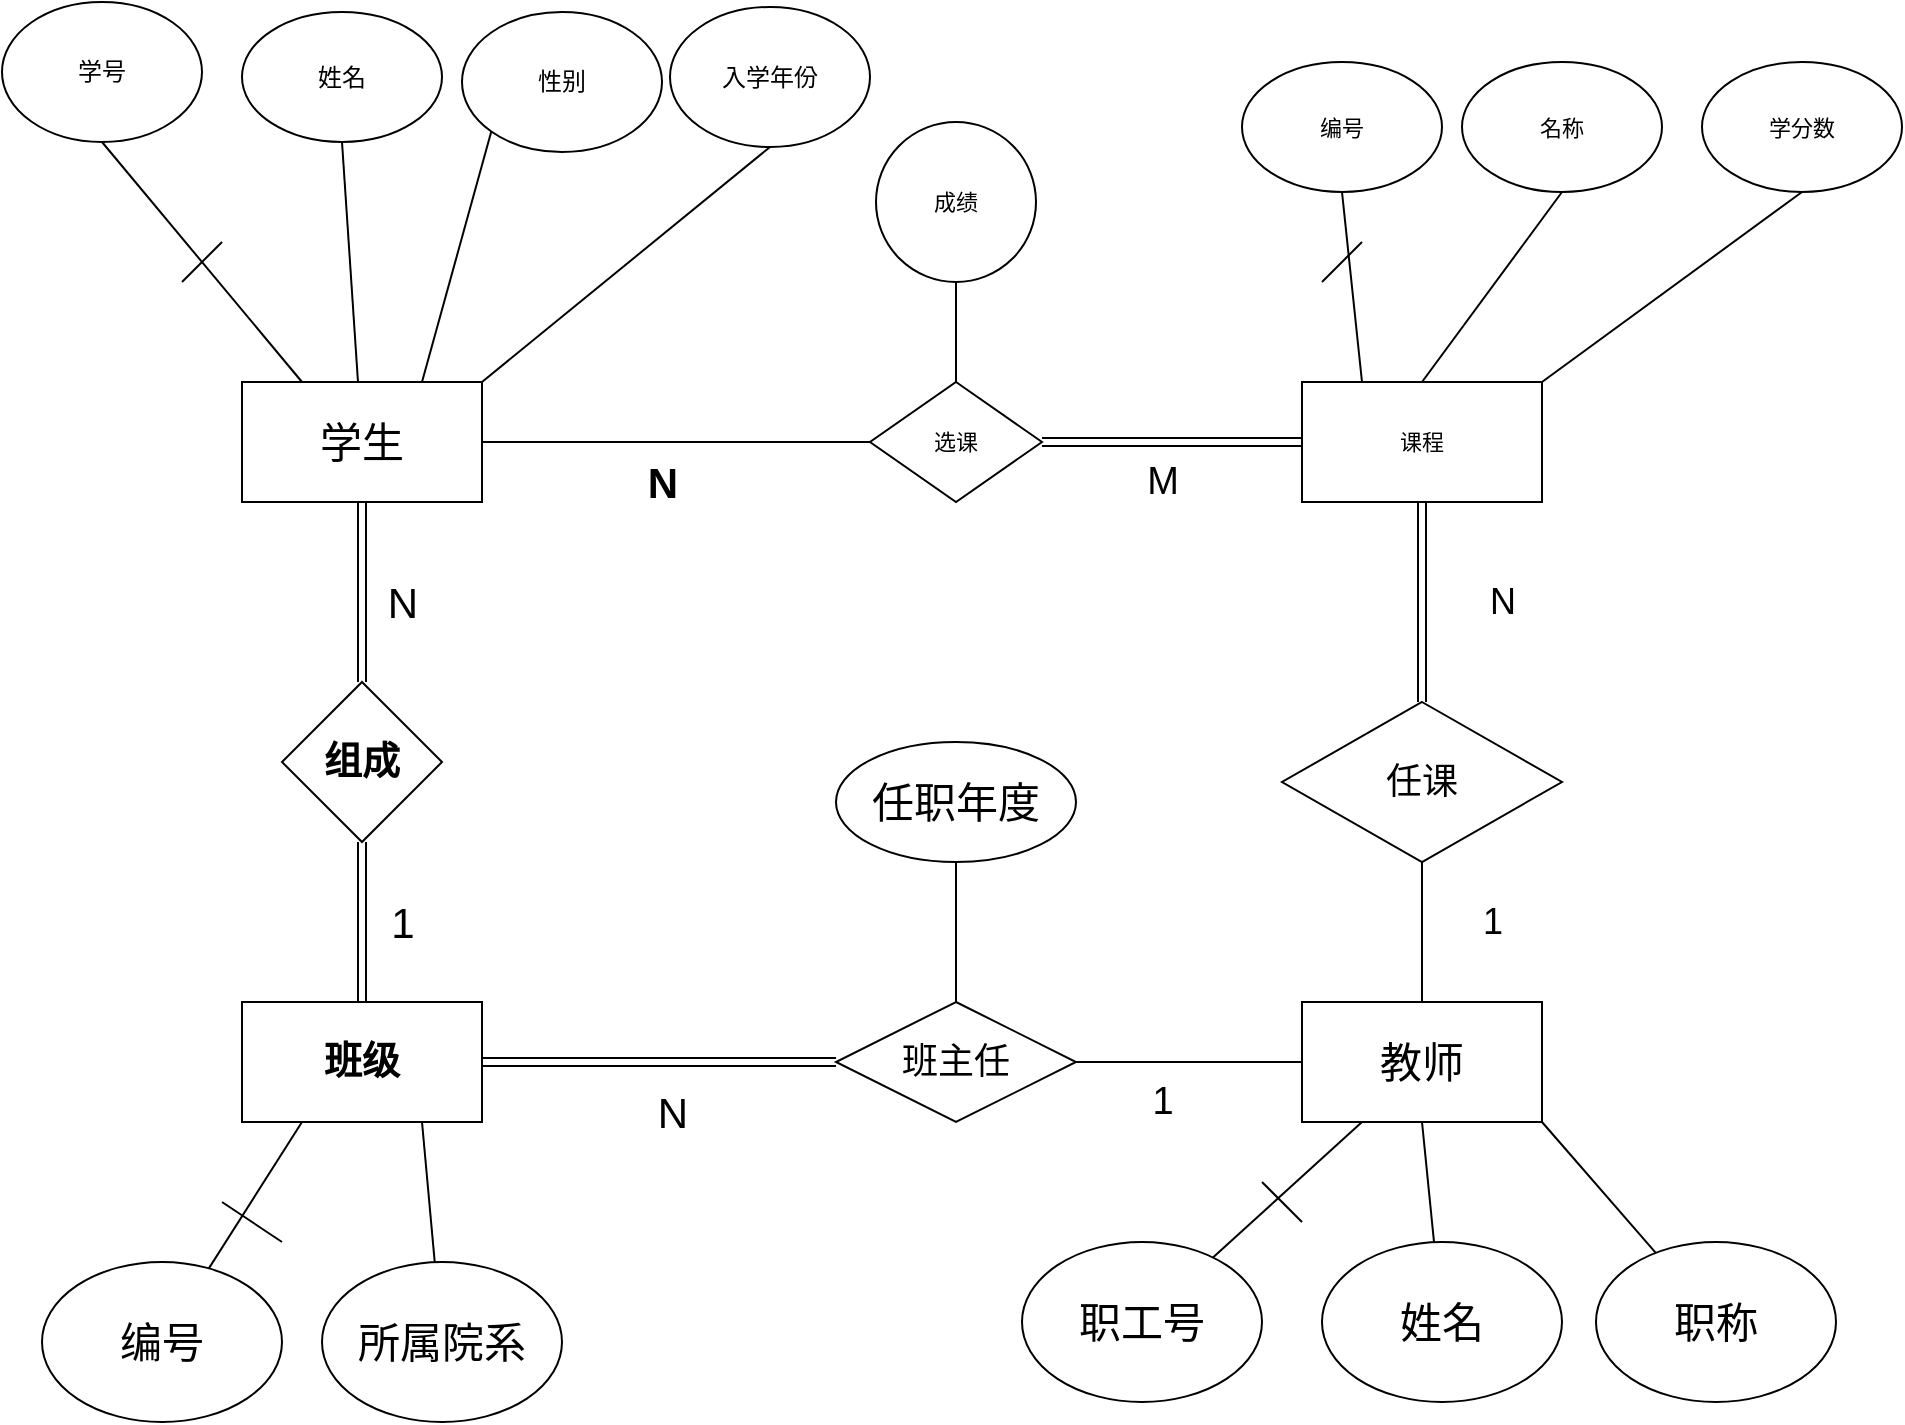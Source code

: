 <mxfile version="20.0.0" type="github">
  <diagram id="Hh9E2Ho-p59nvDQq68b-" name="第 1 页">
    <mxGraphModel dx="1430" dy="652" grid="1" gridSize="10" guides="1" tooltips="1" connect="1" arrows="1" fold="1" page="0" pageScale="1" pageWidth="827" pageHeight="1169" math="0" shadow="0">
      <root>
        <mxCell id="0" />
        <mxCell id="1" parent="0" />
        <mxCell id="9VxjwZfj7DVCWl_01uJX-1" style="rounded=0;orthogonalLoop=1;jettySize=auto;html=1;exitX=0.5;exitY=1;exitDx=0;exitDy=0;entryX=0.25;entryY=0;entryDx=0;entryDy=0;endArrow=none;endFill=0;" edge="1" parent="1" source="9VxjwZfj7DVCWl_01uJX-2" target="9VxjwZfj7DVCWl_01uJX-10">
          <mxGeometry relative="1" as="geometry" />
        </mxCell>
        <mxCell id="9VxjwZfj7DVCWl_01uJX-2" value="学号" style="ellipse;whiteSpace=wrap;html=1;" vertex="1" parent="1">
          <mxGeometry x="30" y="30" width="100" height="70" as="geometry" />
        </mxCell>
        <mxCell id="9VxjwZfj7DVCWl_01uJX-3" style="edgeStyle=none;rounded=0;orthogonalLoop=1;jettySize=auto;html=1;exitX=0.5;exitY=1;exitDx=0;exitDy=0;endArrow=none;endFill=0;" edge="1" parent="1" source="9VxjwZfj7DVCWl_01uJX-4" target="9VxjwZfj7DVCWl_01uJX-10">
          <mxGeometry relative="1" as="geometry" />
        </mxCell>
        <mxCell id="9VxjwZfj7DVCWl_01uJX-4" value="姓名" style="ellipse;whiteSpace=wrap;html=1;" vertex="1" parent="1">
          <mxGeometry x="150" y="35" width="100" height="65" as="geometry" />
        </mxCell>
        <mxCell id="9VxjwZfj7DVCWl_01uJX-5" style="edgeStyle=none;shape=connector;rounded=0;orthogonalLoop=1;jettySize=auto;html=1;exitX=0.5;exitY=1;exitDx=0;exitDy=0;entryX=1;entryY=0;entryDx=0;entryDy=0;labelBackgroundColor=default;fontFamily=Helvetica;fontSize=11;fontColor=default;endArrow=none;endFill=0;strokeColor=default;" edge="1" parent="1" source="9VxjwZfj7DVCWl_01uJX-6" target="9VxjwZfj7DVCWl_01uJX-10">
          <mxGeometry relative="1" as="geometry" />
        </mxCell>
        <mxCell id="9VxjwZfj7DVCWl_01uJX-6" value="入学年份" style="ellipse;whiteSpace=wrap;html=1;" vertex="1" parent="1">
          <mxGeometry x="364" y="32.5" width="100" height="70" as="geometry" />
        </mxCell>
        <mxCell id="9VxjwZfj7DVCWl_01uJX-7" style="edgeStyle=none;shape=connector;rounded=0;orthogonalLoop=1;jettySize=auto;html=1;exitX=0;exitY=1;exitDx=0;exitDy=0;entryX=0.75;entryY=0;entryDx=0;entryDy=0;labelBackgroundColor=default;fontFamily=Helvetica;fontSize=11;fontColor=default;endArrow=none;endFill=0;strokeColor=default;" edge="1" parent="1" source="9VxjwZfj7DVCWl_01uJX-8" target="9VxjwZfj7DVCWl_01uJX-10">
          <mxGeometry relative="1" as="geometry" />
        </mxCell>
        <mxCell id="9VxjwZfj7DVCWl_01uJX-8" value="性别" style="ellipse;whiteSpace=wrap;html=1;" vertex="1" parent="1">
          <mxGeometry x="260" y="35" width="100" height="70" as="geometry" />
        </mxCell>
        <mxCell id="9VxjwZfj7DVCWl_01uJX-9" style="edgeStyle=none;shape=connector;rounded=0;orthogonalLoop=1;jettySize=auto;html=1;entryX=0;entryY=0.5;entryDx=0;entryDy=0;labelBackgroundColor=default;fontFamily=Helvetica;fontSize=11;fontColor=default;endArrow=none;endFill=0;strokeColor=default;" edge="1" parent="1" source="9VxjwZfj7DVCWl_01uJX-10" target="9VxjwZfj7DVCWl_01uJX-13">
          <mxGeometry relative="1" as="geometry" />
        </mxCell>
        <mxCell id="9VxjwZfj7DVCWl_01uJX-10" value="&lt;font style=&quot;font-size: 21px;&quot;&gt;学生&lt;/font&gt;" style="rounded=0;whiteSpace=wrap;html=1;" vertex="1" parent="1">
          <mxGeometry x="150" y="220" width="120" height="60" as="geometry" />
        </mxCell>
        <mxCell id="9VxjwZfj7DVCWl_01uJX-11" value="" style="endArrow=none;html=1;rounded=0;labelBackgroundColor=default;fontFamily=Helvetica;fontSize=11;fontColor=default;strokeColor=default;shape=connector;" edge="1" parent="1">
          <mxGeometry width="50" height="50" relative="1" as="geometry">
            <mxPoint x="120" y="170" as="sourcePoint" />
            <mxPoint x="140" y="150" as="targetPoint" />
          </mxGeometry>
        </mxCell>
        <mxCell id="9VxjwZfj7DVCWl_01uJX-12" style="edgeStyle=none;shape=link;rounded=0;orthogonalLoop=1;jettySize=auto;html=1;exitX=1;exitY=0.5;exitDx=0;exitDy=0;labelBackgroundColor=default;fontFamily=Helvetica;fontSize=11;fontColor=default;endArrow=none;endFill=0;strokeColor=default;" edge="1" parent="1" source="9VxjwZfj7DVCWl_01uJX-13" target="9VxjwZfj7DVCWl_01uJX-15">
          <mxGeometry relative="1" as="geometry" />
        </mxCell>
        <mxCell id="9VxjwZfj7DVCWl_01uJX-13" value="选课" style="rhombus;whiteSpace=wrap;html=1;fontFamily=Helvetica;fontSize=11;fontColor=default;" vertex="1" parent="1">
          <mxGeometry x="464" y="220" width="86" height="60" as="geometry" />
        </mxCell>
        <mxCell id="9VxjwZfj7DVCWl_01uJX-14" value="N" style="text;html=1;align=center;verticalAlign=middle;resizable=0;points=[];autosize=1;strokeColor=none;fillColor=none;fontSize=21;fontFamily=Helvetica;fontColor=default;fontStyle=1" vertex="1" parent="1">
          <mxGeometry x="345" y="255" width="30" height="30" as="geometry" />
        </mxCell>
        <mxCell id="9VxjwZfj7DVCWl_01uJX-15" value="课程" style="rounded=0;whiteSpace=wrap;html=1;fontFamily=Helvetica;fontSize=11;fontColor=default;" vertex="1" parent="1">
          <mxGeometry x="680" y="220" width="120" height="60" as="geometry" />
        </mxCell>
        <mxCell id="9VxjwZfj7DVCWl_01uJX-16" value="M" style="text;html=1;align=center;verticalAlign=middle;resizable=0;points=[];autosize=1;strokeColor=none;fillColor=none;fontSize=19;fontFamily=Helvetica;fontColor=default;" vertex="1" parent="1">
          <mxGeometry x="595" y="255" width="30" height="30" as="geometry" />
        </mxCell>
        <mxCell id="9VxjwZfj7DVCWl_01uJX-17" style="edgeStyle=none;shape=connector;rounded=0;orthogonalLoop=1;jettySize=auto;html=1;exitX=0.5;exitY=1;exitDx=0;exitDy=0;entryX=0.25;entryY=0;entryDx=0;entryDy=0;labelBackgroundColor=default;fontFamily=Helvetica;fontSize=11;fontColor=default;endArrow=none;endFill=0;strokeColor=default;" edge="1" parent="1" source="9VxjwZfj7DVCWl_01uJX-18" target="9VxjwZfj7DVCWl_01uJX-15">
          <mxGeometry relative="1" as="geometry" />
        </mxCell>
        <mxCell id="9VxjwZfj7DVCWl_01uJX-18" value="编号" style="ellipse;whiteSpace=wrap;html=1;fontFamily=Helvetica;fontSize=11;fontColor=default;" vertex="1" parent="1">
          <mxGeometry x="650" y="60" width="100" height="65" as="geometry" />
        </mxCell>
        <mxCell id="9VxjwZfj7DVCWl_01uJX-19" style="edgeStyle=none;shape=connector;rounded=0;orthogonalLoop=1;jettySize=auto;html=1;exitX=0.5;exitY=1;exitDx=0;exitDy=0;entryX=0.5;entryY=0;entryDx=0;entryDy=0;labelBackgroundColor=default;fontFamily=Helvetica;fontSize=11;fontColor=default;endArrow=none;endFill=0;strokeColor=default;" edge="1" parent="1" source="9VxjwZfj7DVCWl_01uJX-20" target="9VxjwZfj7DVCWl_01uJX-15">
          <mxGeometry relative="1" as="geometry" />
        </mxCell>
        <mxCell id="9VxjwZfj7DVCWl_01uJX-20" value="名称" style="ellipse;whiteSpace=wrap;html=1;fontFamily=Helvetica;fontSize=11;fontColor=default;" vertex="1" parent="1">
          <mxGeometry x="760" y="60" width="100" height="65" as="geometry" />
        </mxCell>
        <mxCell id="9VxjwZfj7DVCWl_01uJX-21" style="edgeStyle=none;shape=connector;rounded=0;orthogonalLoop=1;jettySize=auto;html=1;exitX=0.5;exitY=1;exitDx=0;exitDy=0;entryX=1;entryY=0;entryDx=0;entryDy=0;labelBackgroundColor=default;fontFamily=Helvetica;fontSize=11;fontColor=default;endArrow=none;endFill=0;strokeColor=default;" edge="1" parent="1" source="9VxjwZfj7DVCWl_01uJX-22" target="9VxjwZfj7DVCWl_01uJX-15">
          <mxGeometry relative="1" as="geometry" />
        </mxCell>
        <mxCell id="9VxjwZfj7DVCWl_01uJX-22" value="学分数" style="ellipse;whiteSpace=wrap;html=1;fontFamily=Helvetica;fontSize=11;fontColor=default;" vertex="1" parent="1">
          <mxGeometry x="880" y="60" width="100" height="65" as="geometry" />
        </mxCell>
        <mxCell id="9VxjwZfj7DVCWl_01uJX-23" value="" style="endArrow=none;html=1;rounded=0;labelBackgroundColor=default;fontFamily=Helvetica;fontSize=11;fontColor=default;strokeColor=default;shape=connector;" edge="1" parent="1">
          <mxGeometry width="50" height="50" relative="1" as="geometry">
            <mxPoint x="690" y="170" as="sourcePoint" />
            <mxPoint x="710" y="150" as="targetPoint" />
          </mxGeometry>
        </mxCell>
        <mxCell id="9VxjwZfj7DVCWl_01uJX-24" value="" style="edgeStyle=none;shape=connector;rounded=0;orthogonalLoop=1;jettySize=auto;html=1;labelBackgroundColor=default;fontFamily=Helvetica;fontSize=11;fontColor=default;endArrow=none;endFill=0;strokeColor=default;" edge="1" parent="1" source="9VxjwZfj7DVCWl_01uJX-25" target="9VxjwZfj7DVCWl_01uJX-13">
          <mxGeometry relative="1" as="geometry" />
        </mxCell>
        <mxCell id="9VxjwZfj7DVCWl_01uJX-25" value="成绩" style="ellipse;whiteSpace=wrap;html=1;aspect=fixed;fontFamily=Helvetica;fontSize=11;fontColor=default;" vertex="1" parent="1">
          <mxGeometry x="467" y="90" width="80" height="80" as="geometry" />
        </mxCell>
        <mxCell id="9VxjwZfj7DVCWl_01uJX-26" value="" style="edgeStyle=none;shape=link;rounded=0;orthogonalLoop=1;jettySize=auto;html=1;labelBackgroundColor=default;fontFamily=Helvetica;fontSize=11;fontColor=default;endArrow=none;endFill=0;strokeColor=default;" edge="1" parent="1" source="9VxjwZfj7DVCWl_01uJX-28" target="9VxjwZfj7DVCWl_01uJX-10">
          <mxGeometry relative="1" as="geometry" />
        </mxCell>
        <mxCell id="9VxjwZfj7DVCWl_01uJX-27" value="" style="edgeStyle=none;shape=link;rounded=0;orthogonalLoop=1;jettySize=auto;html=1;labelBackgroundColor=default;fontFamily=Helvetica;fontSize=11;fontColor=default;endArrow=none;endFill=0;strokeColor=default;" edge="1" parent="1" source="9VxjwZfj7DVCWl_01uJX-28" target="9VxjwZfj7DVCWl_01uJX-32">
          <mxGeometry relative="1" as="geometry" />
        </mxCell>
        <mxCell id="9VxjwZfj7DVCWl_01uJX-28" value="&lt;b&gt;&lt;font style=&quot;font-size: 19px;&quot;&gt;组成&lt;/font&gt;&lt;/b&gt;" style="rhombus;whiteSpace=wrap;html=1;fontFamily=Helvetica;fontSize=11;fontColor=default;" vertex="1" parent="1">
          <mxGeometry x="170" y="370" width="80" height="80" as="geometry" />
        </mxCell>
        <mxCell id="9VxjwZfj7DVCWl_01uJX-29" style="edgeStyle=none;shape=connector;rounded=0;orthogonalLoop=1;jettySize=auto;html=1;exitX=0.25;exitY=1;exitDx=0;exitDy=0;labelBackgroundColor=default;fontFamily=Helvetica;fontSize=21;fontColor=default;endArrow=none;endFill=0;strokeColor=default;" edge="1" parent="1" source="9VxjwZfj7DVCWl_01uJX-32" target="9VxjwZfj7DVCWl_01uJX-33">
          <mxGeometry relative="1" as="geometry">
            <mxPoint x="140" y="700" as="targetPoint" />
          </mxGeometry>
        </mxCell>
        <mxCell id="9VxjwZfj7DVCWl_01uJX-30" style="edgeStyle=none;shape=connector;rounded=0;orthogonalLoop=1;jettySize=auto;html=1;exitX=0.75;exitY=1;exitDx=0;exitDy=0;labelBackgroundColor=default;fontFamily=Helvetica;fontSize=21;fontColor=default;endArrow=none;endFill=0;strokeColor=default;" edge="1" parent="1" source="9VxjwZfj7DVCWl_01uJX-32" target="9VxjwZfj7DVCWl_01uJX-34">
          <mxGeometry relative="1" as="geometry">
            <mxPoint x="250" y="680" as="targetPoint" />
          </mxGeometry>
        </mxCell>
        <mxCell id="9VxjwZfj7DVCWl_01uJX-31" value="" style="edgeStyle=none;shape=link;rounded=0;orthogonalLoop=1;jettySize=auto;html=1;labelBackgroundColor=default;fontFamily=Helvetica;fontSize=21;fontColor=default;endArrow=none;endFill=0;strokeColor=default;" edge="1" parent="1" source="9VxjwZfj7DVCWl_01uJX-32" target="9VxjwZfj7DVCWl_01uJX-40">
          <mxGeometry relative="1" as="geometry" />
        </mxCell>
        <mxCell id="9VxjwZfj7DVCWl_01uJX-32" value="&lt;b&gt;&lt;font style=&quot;font-size: 19px;&quot;&gt;班级&lt;/font&gt;&lt;/b&gt;" style="whiteSpace=wrap;html=1;fontSize=11;" vertex="1" parent="1">
          <mxGeometry x="150" y="530" width="120" height="60" as="geometry" />
        </mxCell>
        <mxCell id="9VxjwZfj7DVCWl_01uJX-33" value="编号" style="ellipse;whiteSpace=wrap;html=1;fontFamily=Helvetica;fontSize=21;fontColor=default;" vertex="1" parent="1">
          <mxGeometry x="50" y="660" width="120" height="80" as="geometry" />
        </mxCell>
        <mxCell id="9VxjwZfj7DVCWl_01uJX-34" value="所属院系" style="ellipse;whiteSpace=wrap;html=1;fontFamily=Helvetica;fontSize=21;fontColor=default;" vertex="1" parent="1">
          <mxGeometry x="190" y="660" width="120" height="80" as="geometry" />
        </mxCell>
        <mxCell id="9VxjwZfj7DVCWl_01uJX-35" value="" style="endArrow=none;html=1;rounded=0;labelBackgroundColor=default;fontFamily=Helvetica;fontSize=21;fontColor=default;strokeColor=default;shape=connector;" edge="1" parent="1">
          <mxGeometry width="50" height="50" relative="1" as="geometry">
            <mxPoint x="170" y="650" as="sourcePoint" />
            <mxPoint x="140" y="630" as="targetPoint" />
          </mxGeometry>
        </mxCell>
        <mxCell id="9VxjwZfj7DVCWl_01uJX-36" value="1" style="text;html=1;align=center;verticalAlign=middle;resizable=0;points=[];autosize=1;strokeColor=none;fillColor=none;fontSize=21;fontFamily=Helvetica;fontColor=default;" vertex="1" parent="1">
          <mxGeometry x="215" y="475" width="30" height="30" as="geometry" />
        </mxCell>
        <mxCell id="9VxjwZfj7DVCWl_01uJX-37" value="N" style="text;html=1;align=center;verticalAlign=middle;resizable=0;points=[];autosize=1;strokeColor=none;fillColor=none;fontSize=21;fontFamily=Helvetica;fontColor=default;" vertex="1" parent="1">
          <mxGeometry x="215" y="315" width="30" height="30" as="geometry" />
        </mxCell>
        <mxCell id="9VxjwZfj7DVCWl_01uJX-38" value="" style="edgeStyle=none;shape=connector;rounded=0;orthogonalLoop=1;jettySize=auto;html=1;labelBackgroundColor=default;fontFamily=Helvetica;fontSize=18;fontColor=default;endArrow=none;endFill=0;strokeColor=default;" edge="1" parent="1" source="9VxjwZfj7DVCWl_01uJX-40" target="9VxjwZfj7DVCWl_01uJX-41">
          <mxGeometry relative="1" as="geometry" />
        </mxCell>
        <mxCell id="9VxjwZfj7DVCWl_01uJX-39" value="" style="edgeStyle=none;shape=connector;rounded=0;orthogonalLoop=1;jettySize=auto;html=1;labelBackgroundColor=default;fontFamily=Helvetica;fontSize=21;fontColor=default;endArrow=none;endFill=0;strokeColor=default;" edge="1" parent="1" source="9VxjwZfj7DVCWl_01uJX-40" target="9VxjwZfj7DVCWl_01uJX-46">
          <mxGeometry relative="1" as="geometry" />
        </mxCell>
        <mxCell id="9VxjwZfj7DVCWl_01uJX-40" value="&lt;font style=&quot;font-size: 18px;&quot;&gt;班主任&lt;/font&gt;" style="rhombus;whiteSpace=wrap;html=1;fontSize=11;" vertex="1" parent="1">
          <mxGeometry x="447" y="530" width="120" height="60" as="geometry" />
        </mxCell>
        <mxCell id="9VxjwZfj7DVCWl_01uJX-41" value="&lt;font style=&quot;font-size: 21px;&quot;&gt;任职年度&lt;/font&gt;" style="ellipse;whiteSpace=wrap;html=1;fontSize=11;" vertex="1" parent="1">
          <mxGeometry x="447" y="400" width="120" height="60" as="geometry" />
        </mxCell>
        <mxCell id="9VxjwZfj7DVCWl_01uJX-42" style="edgeStyle=none;shape=connector;rounded=0;orthogonalLoop=1;jettySize=auto;html=1;exitX=0.25;exitY=1;exitDx=0;exitDy=0;labelBackgroundColor=default;fontFamily=Helvetica;fontSize=21;fontColor=default;endArrow=none;endFill=0;strokeColor=default;" edge="1" parent="1" source="9VxjwZfj7DVCWl_01uJX-46" target="9VxjwZfj7DVCWl_01uJX-47">
          <mxGeometry relative="1" as="geometry">
            <mxPoint x="540" y="680" as="targetPoint" />
          </mxGeometry>
        </mxCell>
        <mxCell id="9VxjwZfj7DVCWl_01uJX-43" style="edgeStyle=none;shape=connector;rounded=0;orthogonalLoop=1;jettySize=auto;html=1;exitX=0.5;exitY=1;exitDx=0;exitDy=0;labelBackgroundColor=default;fontFamily=Helvetica;fontSize=21;fontColor=default;endArrow=none;endFill=0;strokeColor=default;" edge="1" parent="1" source="9VxjwZfj7DVCWl_01uJX-46" target="9VxjwZfj7DVCWl_01uJX-48">
          <mxGeometry relative="1" as="geometry">
            <mxPoint x="670" y="650" as="targetPoint" />
          </mxGeometry>
        </mxCell>
        <mxCell id="9VxjwZfj7DVCWl_01uJX-44" style="edgeStyle=none;shape=connector;rounded=0;orthogonalLoop=1;jettySize=auto;html=1;exitX=1;exitY=1;exitDx=0;exitDy=0;labelBackgroundColor=default;fontFamily=Helvetica;fontSize=21;fontColor=default;endArrow=none;endFill=0;strokeColor=default;" edge="1" parent="1" source="9VxjwZfj7DVCWl_01uJX-46" target="9VxjwZfj7DVCWl_01uJX-49">
          <mxGeometry relative="1" as="geometry">
            <mxPoint x="800.8" y="650" as="targetPoint" />
          </mxGeometry>
        </mxCell>
        <mxCell id="9VxjwZfj7DVCWl_01uJX-45" value="" style="edgeStyle=none;shape=connector;rounded=0;orthogonalLoop=1;jettySize=auto;html=1;labelBackgroundColor=default;fontFamily=Helvetica;fontSize=19;fontColor=default;endArrow=none;endFill=0;strokeColor=default;" edge="1" parent="1" source="9VxjwZfj7DVCWl_01uJX-46" target="9VxjwZfj7DVCWl_01uJX-54">
          <mxGeometry relative="1" as="geometry" />
        </mxCell>
        <mxCell id="9VxjwZfj7DVCWl_01uJX-46" value="&lt;font style=&quot;font-size: 21px;&quot;&gt;教师&lt;/font&gt;" style="whiteSpace=wrap;html=1;fontSize=11;" vertex="1" parent="1">
          <mxGeometry x="680" y="530" width="120" height="60" as="geometry" />
        </mxCell>
        <mxCell id="9VxjwZfj7DVCWl_01uJX-47" value="职工号" style="ellipse;whiteSpace=wrap;html=1;fontFamily=Helvetica;fontSize=21;fontColor=default;" vertex="1" parent="1">
          <mxGeometry x="540" y="650" width="120" height="80" as="geometry" />
        </mxCell>
        <mxCell id="9VxjwZfj7DVCWl_01uJX-48" value="姓名" style="ellipse;whiteSpace=wrap;html=1;fontFamily=Helvetica;fontSize=21;fontColor=default;" vertex="1" parent="1">
          <mxGeometry x="690" y="650" width="120" height="80" as="geometry" />
        </mxCell>
        <mxCell id="9VxjwZfj7DVCWl_01uJX-49" value="职称" style="ellipse;whiteSpace=wrap;html=1;fontFamily=Helvetica;fontSize=21;fontColor=default;" vertex="1" parent="1">
          <mxGeometry x="827.0" y="650" width="120" height="80" as="geometry" />
        </mxCell>
        <mxCell id="9VxjwZfj7DVCWl_01uJX-50" value="" style="endArrow=none;html=1;rounded=0;labelBackgroundColor=default;fontFamily=Helvetica;fontSize=21;fontColor=default;strokeColor=default;shape=connector;" edge="1" parent="1">
          <mxGeometry width="50" height="50" relative="1" as="geometry">
            <mxPoint x="680" y="640" as="sourcePoint" />
            <mxPoint x="660" y="620" as="targetPoint" />
          </mxGeometry>
        </mxCell>
        <mxCell id="9VxjwZfj7DVCWl_01uJX-51" value="N" style="text;html=1;align=center;verticalAlign=middle;resizable=0;points=[];autosize=1;strokeColor=none;fillColor=none;fontSize=21;fontFamily=Helvetica;fontColor=default;" vertex="1" parent="1">
          <mxGeometry x="350" y="570" width="30" height="30" as="geometry" />
        </mxCell>
        <mxCell id="9VxjwZfj7DVCWl_01uJX-52" value="1" style="text;html=1;align=center;verticalAlign=middle;resizable=0;points=[];autosize=1;strokeColor=none;fillColor=none;fontSize=19;fontFamily=Helvetica;fontColor=default;" vertex="1" parent="1">
          <mxGeometry x="595" y="565" width="30" height="30" as="geometry" />
        </mxCell>
        <mxCell id="9VxjwZfj7DVCWl_01uJX-53" value="" style="edgeStyle=none;shape=link;rounded=0;orthogonalLoop=1;jettySize=auto;html=1;labelBackgroundColor=default;fontFamily=Helvetica;fontSize=19;fontColor=default;endArrow=none;endFill=0;strokeColor=default;" edge="1" parent="1" source="9VxjwZfj7DVCWl_01uJX-54" target="9VxjwZfj7DVCWl_01uJX-15">
          <mxGeometry relative="1" as="geometry" />
        </mxCell>
        <mxCell id="9VxjwZfj7DVCWl_01uJX-54" value="&lt;font style=&quot;font-size: 18px;&quot;&gt;任课&lt;/font&gt;" style="rhombus;whiteSpace=wrap;html=1;fontSize=11;" vertex="1" parent="1">
          <mxGeometry x="670" y="380" width="140" height="80" as="geometry" />
        </mxCell>
        <mxCell id="9VxjwZfj7DVCWl_01uJX-55" value="1" style="text;html=1;align=center;verticalAlign=middle;resizable=0;points=[];autosize=1;strokeColor=none;fillColor=none;fontSize=18;fontFamily=Helvetica;fontColor=default;" vertex="1" parent="1">
          <mxGeometry x="760" y="475" width="30" height="30" as="geometry" />
        </mxCell>
        <mxCell id="9VxjwZfj7DVCWl_01uJX-56" value="N" style="text;html=1;align=center;verticalAlign=middle;resizable=0;points=[];autosize=1;strokeColor=none;fillColor=none;fontSize=18;fontFamily=Helvetica;fontColor=default;" vertex="1" parent="1">
          <mxGeometry x="765" y="315" width="30" height="30" as="geometry" />
        </mxCell>
      </root>
    </mxGraphModel>
  </diagram>
</mxfile>
